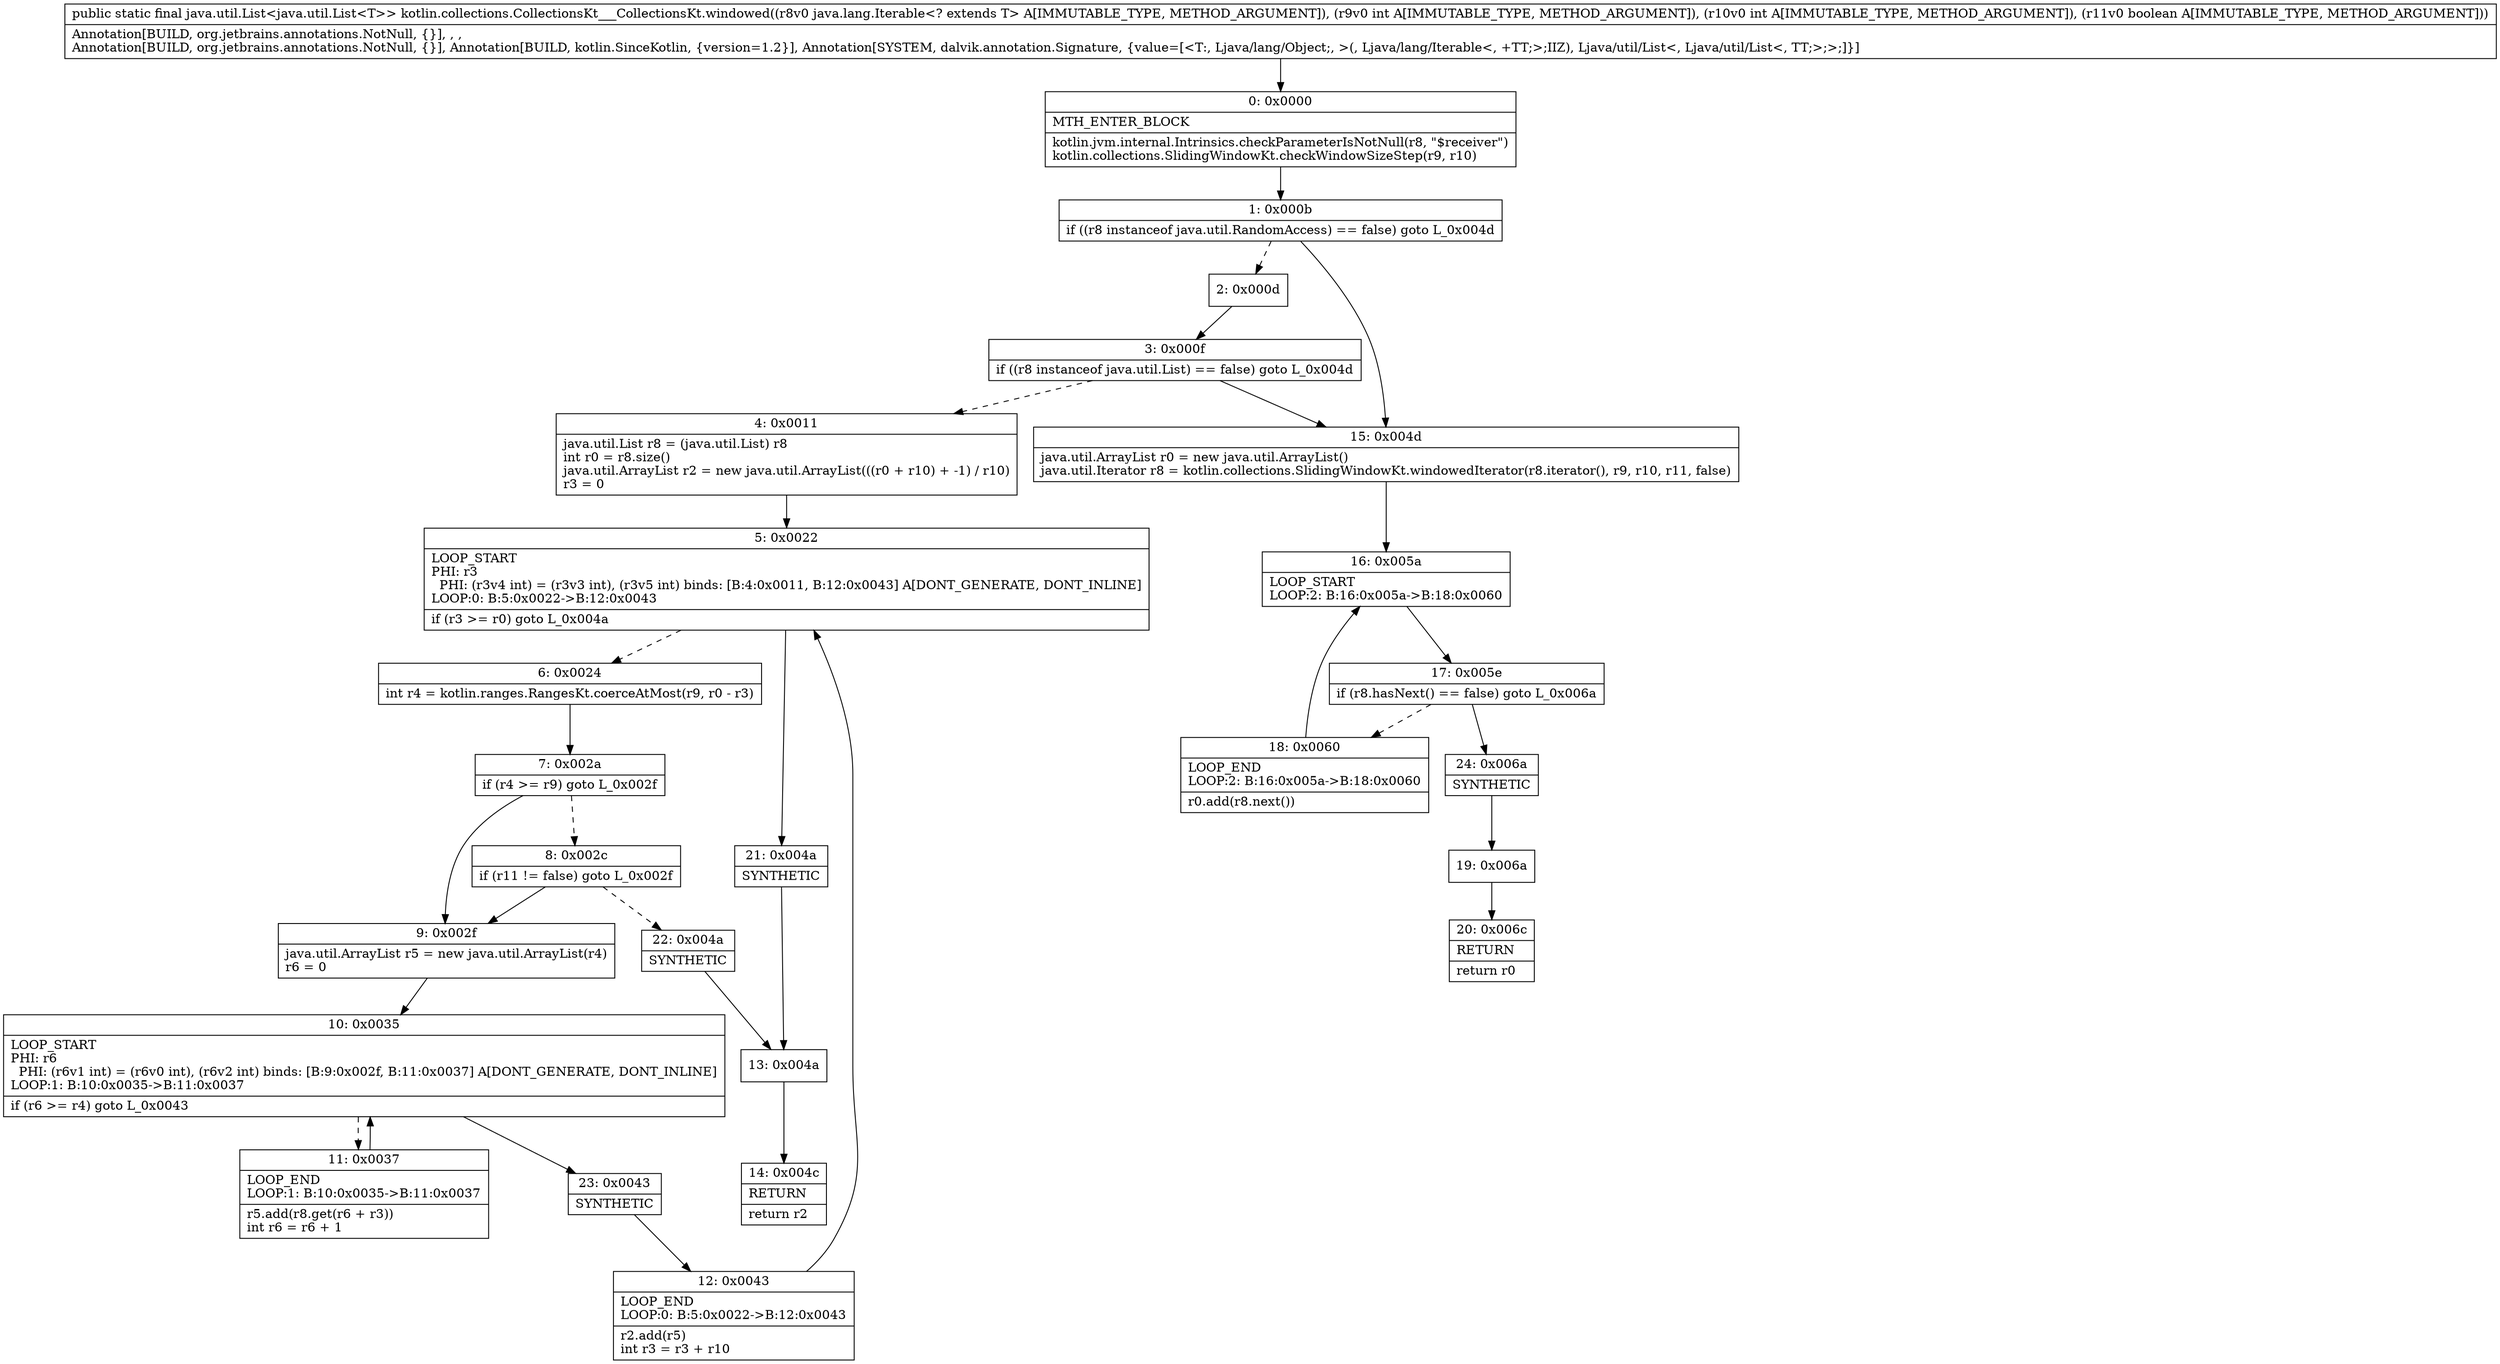 digraph "CFG forkotlin.collections.CollectionsKt___CollectionsKt.windowed(Ljava\/lang\/Iterable;IIZ)Ljava\/util\/List;" {
Node_0 [shape=record,label="{0\:\ 0x0000|MTH_ENTER_BLOCK\l|kotlin.jvm.internal.Intrinsics.checkParameterIsNotNull(r8, \"$receiver\")\lkotlin.collections.SlidingWindowKt.checkWindowSizeStep(r9, r10)\l}"];
Node_1 [shape=record,label="{1\:\ 0x000b|if ((r8 instanceof java.util.RandomAccess) == false) goto L_0x004d\l}"];
Node_2 [shape=record,label="{2\:\ 0x000d}"];
Node_3 [shape=record,label="{3\:\ 0x000f|if ((r8 instanceof java.util.List) == false) goto L_0x004d\l}"];
Node_4 [shape=record,label="{4\:\ 0x0011|java.util.List r8 = (java.util.List) r8\lint r0 = r8.size()\ljava.util.ArrayList r2 = new java.util.ArrayList(((r0 + r10) + \-1) \/ r10)\lr3 = 0\l}"];
Node_5 [shape=record,label="{5\:\ 0x0022|LOOP_START\lPHI: r3 \l  PHI: (r3v4 int) = (r3v3 int), (r3v5 int) binds: [B:4:0x0011, B:12:0x0043] A[DONT_GENERATE, DONT_INLINE]\lLOOP:0: B:5:0x0022\-\>B:12:0x0043\l|if (r3 \>= r0) goto L_0x004a\l}"];
Node_6 [shape=record,label="{6\:\ 0x0024|int r4 = kotlin.ranges.RangesKt.coerceAtMost(r9, r0 \- r3)\l}"];
Node_7 [shape=record,label="{7\:\ 0x002a|if (r4 \>= r9) goto L_0x002f\l}"];
Node_8 [shape=record,label="{8\:\ 0x002c|if (r11 != false) goto L_0x002f\l}"];
Node_9 [shape=record,label="{9\:\ 0x002f|java.util.ArrayList r5 = new java.util.ArrayList(r4)\lr6 = 0\l}"];
Node_10 [shape=record,label="{10\:\ 0x0035|LOOP_START\lPHI: r6 \l  PHI: (r6v1 int) = (r6v0 int), (r6v2 int) binds: [B:9:0x002f, B:11:0x0037] A[DONT_GENERATE, DONT_INLINE]\lLOOP:1: B:10:0x0035\-\>B:11:0x0037\l|if (r6 \>= r4) goto L_0x0043\l}"];
Node_11 [shape=record,label="{11\:\ 0x0037|LOOP_END\lLOOP:1: B:10:0x0035\-\>B:11:0x0037\l|r5.add(r8.get(r6 + r3))\lint r6 = r6 + 1\l}"];
Node_12 [shape=record,label="{12\:\ 0x0043|LOOP_END\lLOOP:0: B:5:0x0022\-\>B:12:0x0043\l|r2.add(r5)\lint r3 = r3 + r10\l}"];
Node_13 [shape=record,label="{13\:\ 0x004a}"];
Node_14 [shape=record,label="{14\:\ 0x004c|RETURN\l|return r2\l}"];
Node_15 [shape=record,label="{15\:\ 0x004d|java.util.ArrayList r0 = new java.util.ArrayList()\ljava.util.Iterator r8 = kotlin.collections.SlidingWindowKt.windowedIterator(r8.iterator(), r9, r10, r11, false)\l}"];
Node_16 [shape=record,label="{16\:\ 0x005a|LOOP_START\lLOOP:2: B:16:0x005a\-\>B:18:0x0060\l}"];
Node_17 [shape=record,label="{17\:\ 0x005e|if (r8.hasNext() == false) goto L_0x006a\l}"];
Node_18 [shape=record,label="{18\:\ 0x0060|LOOP_END\lLOOP:2: B:16:0x005a\-\>B:18:0x0060\l|r0.add(r8.next())\l}"];
Node_19 [shape=record,label="{19\:\ 0x006a}"];
Node_20 [shape=record,label="{20\:\ 0x006c|RETURN\l|return r0\l}"];
Node_21 [shape=record,label="{21\:\ 0x004a|SYNTHETIC\l}"];
Node_22 [shape=record,label="{22\:\ 0x004a|SYNTHETIC\l}"];
Node_23 [shape=record,label="{23\:\ 0x0043|SYNTHETIC\l}"];
Node_24 [shape=record,label="{24\:\ 0x006a|SYNTHETIC\l}"];
MethodNode[shape=record,label="{public static final java.util.List\<java.util.List\<T\>\> kotlin.collections.CollectionsKt___CollectionsKt.windowed((r8v0 java.lang.Iterable\<? extends T\> A[IMMUTABLE_TYPE, METHOD_ARGUMENT]), (r9v0 int A[IMMUTABLE_TYPE, METHOD_ARGUMENT]), (r10v0 int A[IMMUTABLE_TYPE, METHOD_ARGUMENT]), (r11v0 boolean A[IMMUTABLE_TYPE, METHOD_ARGUMENT]))  | Annotation[BUILD, org.jetbrains.annotations.NotNull, \{\}], , , \lAnnotation[BUILD, org.jetbrains.annotations.NotNull, \{\}], Annotation[BUILD, kotlin.SinceKotlin, \{version=1.2\}], Annotation[SYSTEM, dalvik.annotation.Signature, \{value=[\<T:, Ljava\/lang\/Object;, \>(, Ljava\/lang\/Iterable\<, +TT;\>;IIZ), Ljava\/util\/List\<, Ljava\/util\/List\<, TT;\>;\>;]\}]\l}"];
MethodNode -> Node_0;
Node_0 -> Node_1;
Node_1 -> Node_2[style=dashed];
Node_1 -> Node_15;
Node_2 -> Node_3;
Node_3 -> Node_4[style=dashed];
Node_3 -> Node_15;
Node_4 -> Node_5;
Node_5 -> Node_6[style=dashed];
Node_5 -> Node_21;
Node_6 -> Node_7;
Node_7 -> Node_8[style=dashed];
Node_7 -> Node_9;
Node_8 -> Node_9;
Node_8 -> Node_22[style=dashed];
Node_9 -> Node_10;
Node_10 -> Node_11[style=dashed];
Node_10 -> Node_23;
Node_11 -> Node_10;
Node_12 -> Node_5;
Node_13 -> Node_14;
Node_15 -> Node_16;
Node_16 -> Node_17;
Node_17 -> Node_18[style=dashed];
Node_17 -> Node_24;
Node_18 -> Node_16;
Node_19 -> Node_20;
Node_21 -> Node_13;
Node_22 -> Node_13;
Node_23 -> Node_12;
Node_24 -> Node_19;
}

